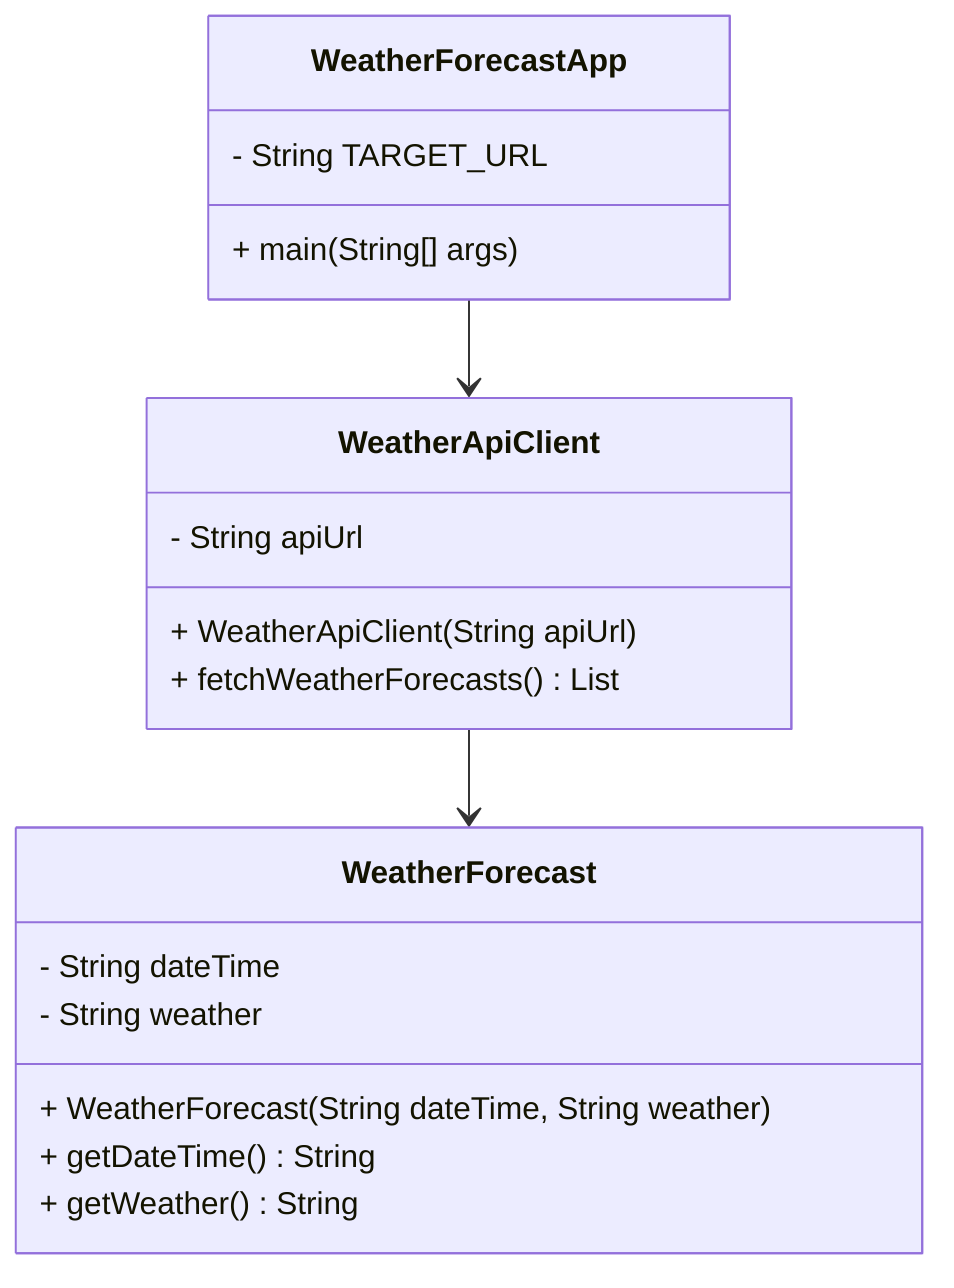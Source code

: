 classDiagram
    class WeatherForecastApp {
        - String TARGET_URL
        + main(String[] args)
    }
    class WeatherApiClient {
        - String apiUrl
        + WeatherApiClient(String apiUrl)
        + fetchWeatherForecasts() List<WeatherForecast>
    }
    class WeatherForecast {
        - String dateTime
        - String weather
        + WeatherForecast(String dateTime, String weather)
        + getDateTime() String
        + getWeather() String
    }
    WeatherForecastApp --> WeatherApiClient
    WeatherApiClient --> WeatherForecast